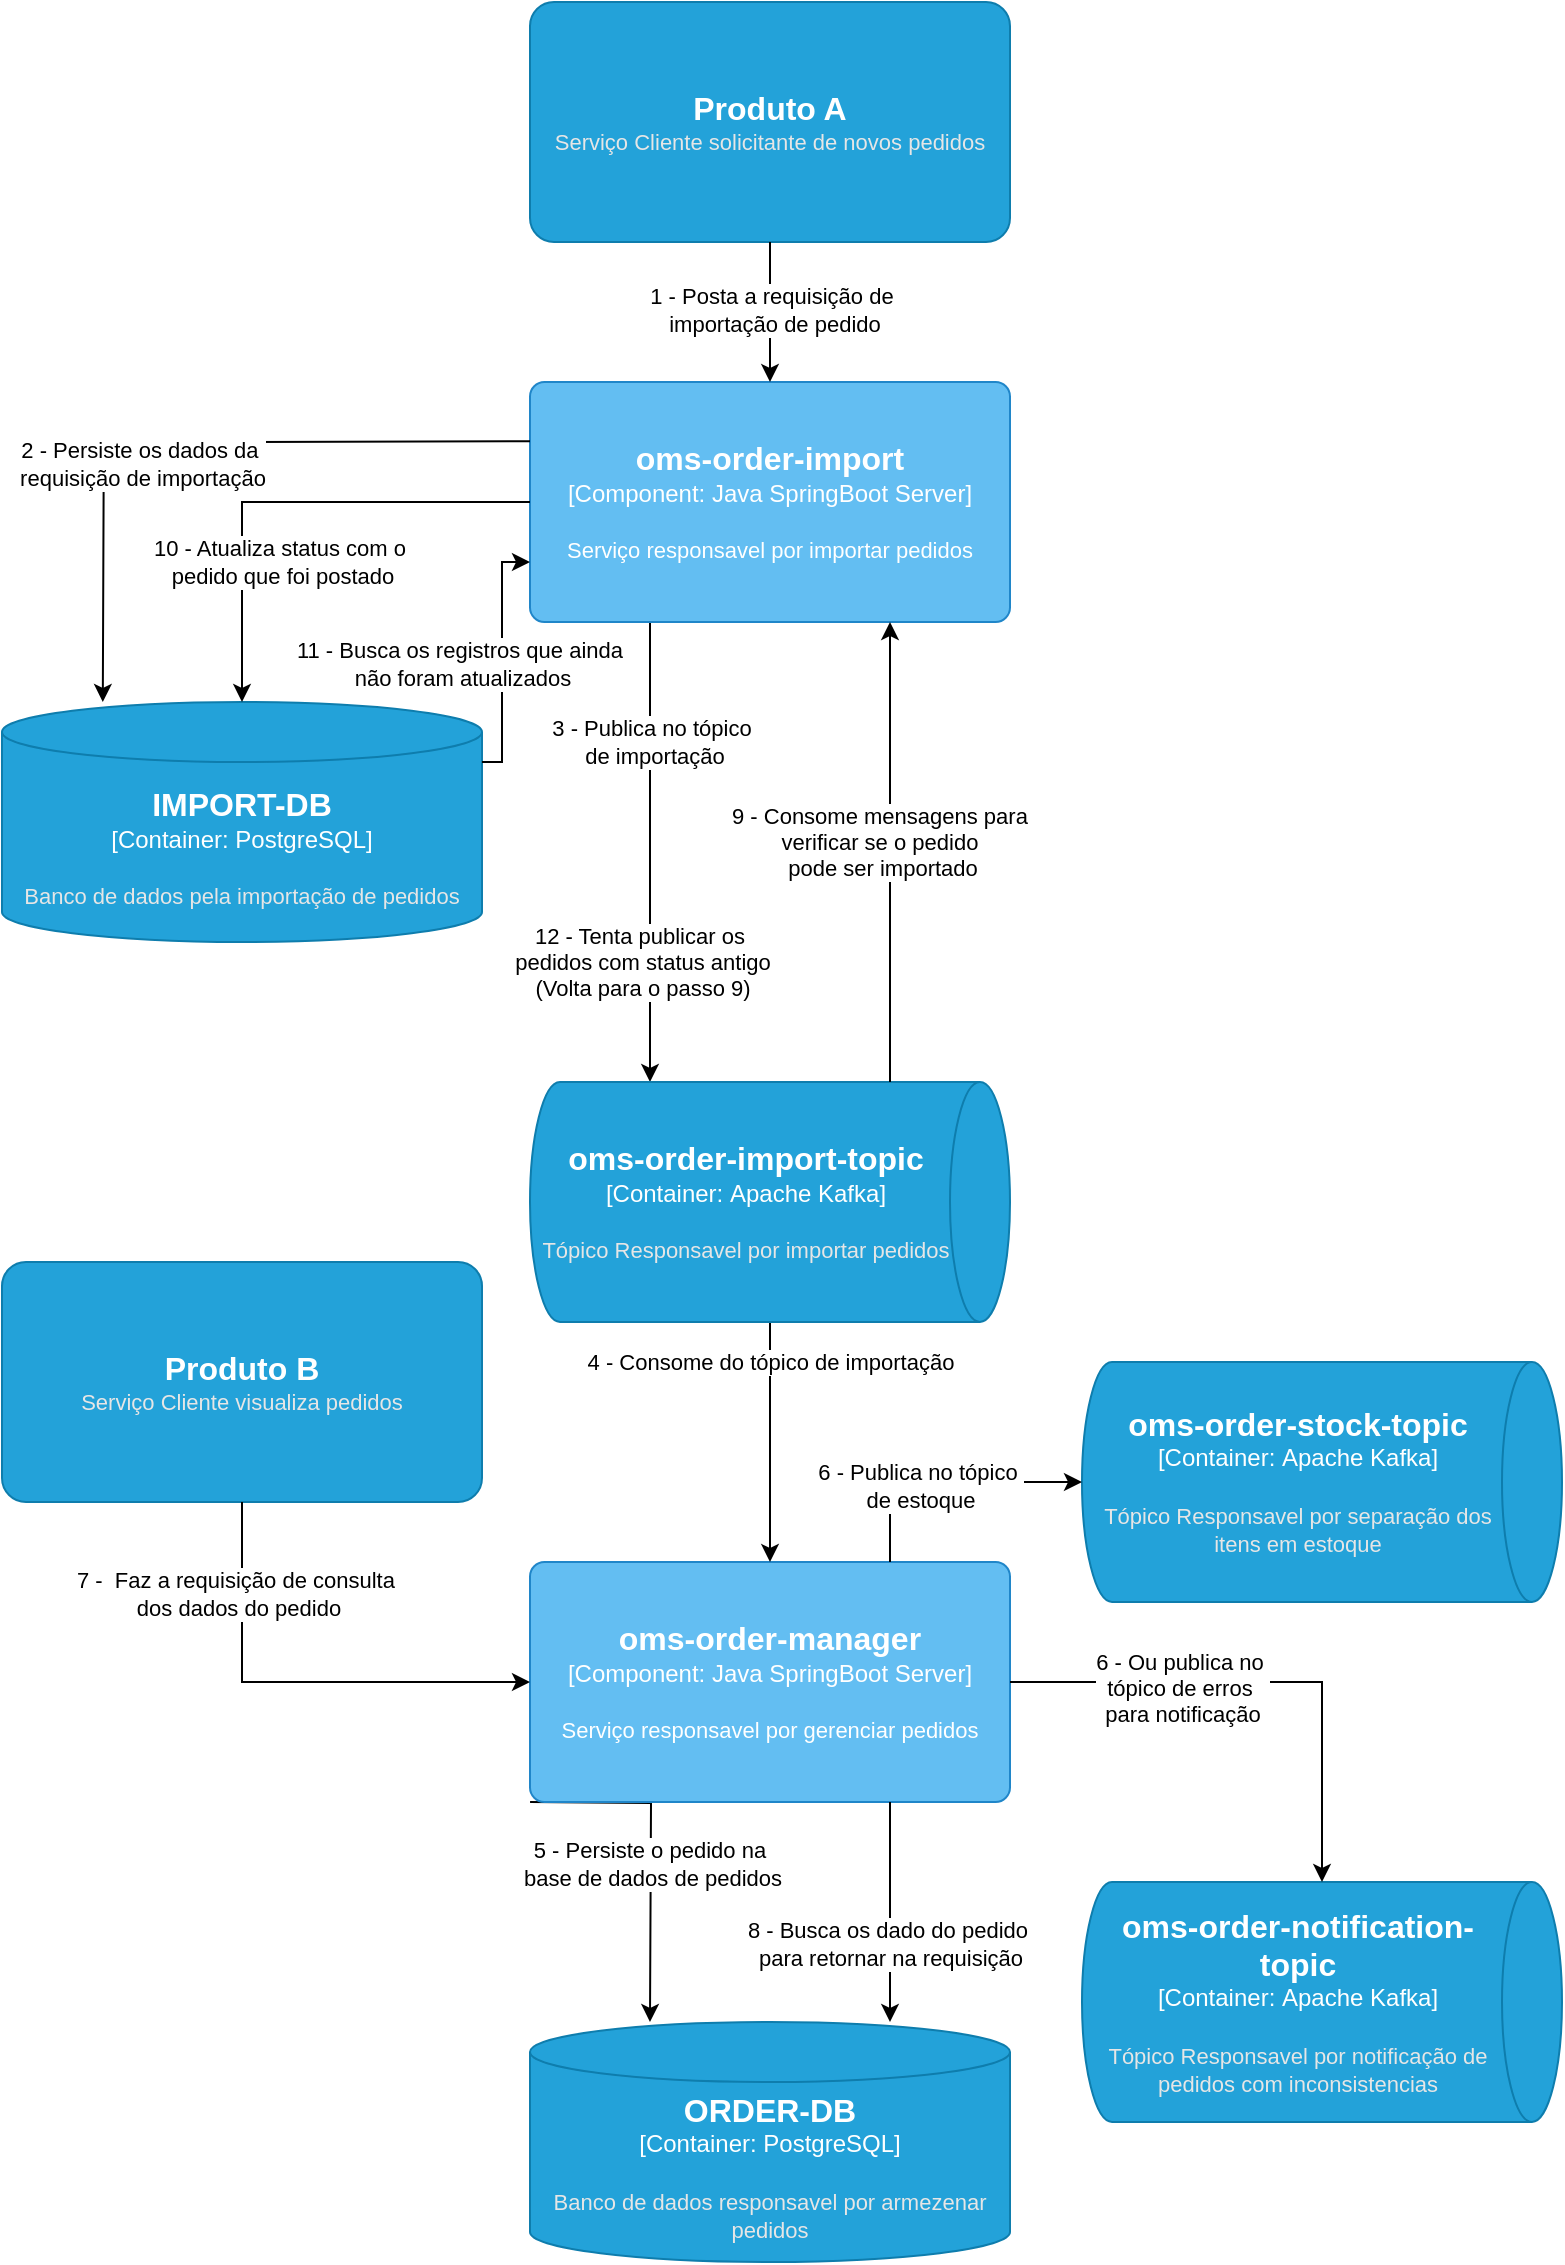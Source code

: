 <mxfile version="24.7.6" pages="2">
  <diagram name="Página-1" id="1grck6ijDfoAxYHCusXf">
    <mxGraphModel dx="1803" dy="671" grid="1" gridSize="10" guides="1" tooltips="1" connect="1" arrows="1" fold="1" page="1" pageScale="1" pageWidth="827" pageHeight="1169" math="0" shadow="0">
      <root>
        <mxCell id="0" />
        <mxCell id="1" parent="0" />
        <object placeholders="1" c4Name="ORDER-DB" c4Type="Container" c4Technology="PostgreSQL" c4Description="Banco de dados responsavel por armezenar pedidos" label="&lt;font style=&quot;font-size: 16px&quot;&gt;&lt;b&gt;%c4Name%&lt;/b&gt;&lt;/font&gt;&lt;div&gt;[%c4Type%:&amp;nbsp;%c4Technology%]&lt;/div&gt;&lt;br&gt;&lt;div&gt;&lt;font style=&quot;font-size: 11px&quot;&gt;&lt;font color=&quot;#E6E6E6&quot;&gt;%c4Description%&lt;/font&gt;&lt;/div&gt;" id="cOmQvIeT2H0gW6V8O6US-1">
          <mxCell style="shape=cylinder3;size=15;whiteSpace=wrap;html=1;boundedLbl=1;rounded=0;labelBackgroundColor=none;fillColor=#23A2D9;fontSize=12;fontColor=#ffffff;align=center;strokeColor=#0E7DAD;metaEdit=1;points=[[0.5,0,0],[1,0.25,0],[1,0.5,0],[1,0.75,0],[0.5,1,0],[0,0.75,0],[0,0.5,0],[0,0.25,0]];resizable=0;" vertex="1" parent="1">
            <mxGeometry x="294" y="1020" width="240" height="120" as="geometry" />
          </mxCell>
        </object>
        <mxCell id="9ZfU52Dvtme1KzHAtwD_-4" style="edgeStyle=orthogonalEdgeStyle;rounded=0;orthogonalLoop=1;jettySize=auto;html=1;exitX=0.25;exitY=1;exitDx=0;exitDy=0;exitPerimeter=0;entryX=0;entryY=0.75;entryDx=0;entryDy=0;entryPerimeter=0;" edge="1" parent="1" source="cOmQvIeT2H0gW6V8O6US-2" target="cOmQvIeT2H0gW6V8O6US-7">
          <mxGeometry relative="1" as="geometry" />
        </mxCell>
        <mxCell id="9ZfU52Dvtme1KzHAtwD_-13" value="3 - Publica no tópico&amp;nbsp;&lt;div&gt;de importação&lt;/div&gt;" style="edgeLabel;html=1;align=center;verticalAlign=middle;resizable=0;points=[];" vertex="1" connectable="0" parent="9ZfU52Dvtme1KzHAtwD_-4">
          <mxGeometry x="-0.162" y="2" relative="1" as="geometry">
            <mxPoint y="-37" as="offset" />
          </mxGeometry>
        </mxCell>
        <mxCell id="9ZfU52Dvtme1KzHAtwD_-28" value="12 - Tenta publicar os&amp;nbsp;&lt;div&gt;pedidos com status antigo&lt;/div&gt;&lt;div&gt;(Volta para o passo 9)&lt;/div&gt;" style="edgeLabel;html=1;align=center;verticalAlign=middle;resizable=0;points=[];" vertex="1" connectable="0" parent="9ZfU52Dvtme1KzHAtwD_-4">
          <mxGeometry x="0.418" y="-1" relative="1" as="geometry">
            <mxPoint x="-3" y="7" as="offset" />
          </mxGeometry>
        </mxCell>
        <object placeholders="1" c4Name="oms-order-import" c4Type="Component" c4Technology="Java SpringBoot Server" c4Description="Serviço responsavel por importar pedidos" label="&lt;font style=&quot;font-size: 16px&quot;&gt;&lt;b&gt;%c4Name%&lt;/b&gt;&lt;/font&gt;&lt;div&gt;[%c4Type%: %c4Technology%]&lt;/div&gt;&lt;br&gt;&lt;div&gt;&lt;font style=&quot;font-size: 11px&quot;&gt;%c4Description%&lt;/font&gt;&lt;/div&gt;" id="cOmQvIeT2H0gW6V8O6US-2">
          <mxCell style="rounded=1;whiteSpace=wrap;html=1;labelBackgroundColor=none;fillColor=#63BEF2;fontColor=#ffffff;align=center;arcSize=6;strokeColor=#2086C9;metaEdit=1;resizable=0;points=[[0.25,0,0],[0.5,0,0],[0.75,0,0],[1,0.25,0],[1,0.5,0],[1,0.75,0],[0.75,1,0],[0.5,1,0],[0.25,1,0],[0,0.75,0],[0,0.5,0],[0,0.25,0]];" vertex="1" parent="1">
            <mxGeometry x="294" y="200" width="240" height="120" as="geometry" />
          </mxCell>
        </object>
        <object placeholders="1" c4Name="Produto A" c4Description="Serviço Cliente solicitante de novos pedidos" label="&lt;font style=&quot;font-size: 16px&quot;&gt;&lt;b&gt;%c4Name%&lt;/b&gt;&lt;/font&gt;&lt;br&gt;&lt;div&gt;&lt;font style=&quot;font-size: 11px&quot;&gt;&lt;font color=&quot;#E6E6E6&quot;&gt;%c4Description%&lt;/font&gt;&lt;/div&gt;" id="cOmQvIeT2H0gW6V8O6US-4">
          <mxCell style="rounded=1;whiteSpace=wrap;html=1;fontSize=11;labelBackgroundColor=none;fillColor=#23A2D9;fontColor=#ffffff;align=center;arcSize=10;strokeColor=#0E7DAD;metaEdit=1;resizable=0;points=[[0.25,0,0],[0.5,0,0],[0.75,0,0],[1,0.25,0],[1,0.5,0],[1,0.75,0],[0.75,1,0],[0.5,1,0],[0.25,1,0],[0,0.75,0],[0,0.5,0],[0,0.25,0]];" vertex="1" parent="1">
            <mxGeometry x="294" y="10" width="240" height="120" as="geometry" />
          </mxCell>
        </object>
        <object placeholders="1" c4Name="Produto B" c4Description="Serviço Cliente visualiza pedidos" label="&lt;font style=&quot;font-size: 16px&quot;&gt;&lt;b&gt;%c4Name%&lt;/b&gt;&lt;/font&gt;&lt;br&gt;&lt;div&gt;&lt;font style=&quot;font-size: 11px&quot;&gt;&lt;font color=&quot;#E6E6E6&quot;&gt;%c4Description%&lt;/font&gt;&lt;/div&gt;" id="cOmQvIeT2H0gW6V8O6US-5">
          <mxCell style="rounded=1;whiteSpace=wrap;html=1;fontSize=11;labelBackgroundColor=none;fillColor=#23A2D9;fontColor=#ffffff;align=center;arcSize=10;strokeColor=#0E7DAD;metaEdit=1;resizable=0;points=[[0.25,0,0],[0.5,0,0],[0.75,0,0],[1,0.25,0],[1,0.5,0],[1,0.75,0],[0.75,1,0],[0.5,1,0],[0.25,1,0],[0,0.75,0],[0,0.5,0],[0,0.25,0]];" vertex="1" parent="1">
            <mxGeometry x="30" y="640" width="240" height="120" as="geometry" />
          </mxCell>
        </object>
        <mxCell id="9ZfU52Dvtme1KzHAtwD_-6" style="edgeStyle=orthogonalEdgeStyle;rounded=0;orthogonalLoop=1;jettySize=auto;html=1;exitX=0.25;exitY=1;exitDx=0;exitDy=0;exitPerimeter=0;" edge="1" parent="1">
          <mxGeometry relative="1" as="geometry">
            <mxPoint x="294.04" y="910" as="sourcePoint" />
            <mxPoint x="353.997" y="1020" as="targetPoint" />
          </mxGeometry>
        </mxCell>
        <mxCell id="9ZfU52Dvtme1KzHAtwD_-15" value="5 - Persiste o pedido na&amp;nbsp;&lt;div&gt;base de dados de pedidos&lt;/div&gt;" style="edgeLabel;html=1;align=center;verticalAlign=middle;resizable=0;points=[];" vertex="1" connectable="0" parent="9ZfU52Dvtme1KzHAtwD_-6">
          <mxGeometry x="-0.149" relative="1" as="geometry">
            <mxPoint y="18" as="offset" />
          </mxGeometry>
        </mxCell>
        <object placeholders="1" c4Name="oms-order-manager" c4Type="Component" c4Technology="Java SpringBoot Server" c4Description="Serviço responsavel por gerenciar pedidos" label="&lt;font style=&quot;font-size: 16px&quot;&gt;&lt;b&gt;%c4Name%&lt;/b&gt;&lt;/font&gt;&lt;div&gt;[%c4Type%: %c4Technology%]&lt;/div&gt;&lt;br&gt;&lt;div&gt;&lt;font style=&quot;font-size: 11px&quot;&gt;%c4Description%&lt;/font&gt;&lt;/div&gt;" id="cOmQvIeT2H0gW6V8O6US-6">
          <mxCell style="rounded=1;whiteSpace=wrap;html=1;labelBackgroundColor=none;fillColor=#63BEF2;fontColor=#ffffff;align=center;arcSize=6;strokeColor=#2086C9;metaEdit=1;resizable=0;points=[[0.25,0,0],[0.5,0,0],[0.75,0,0],[1,0.25,0],[1,0.5,0],[1,0.75,0],[0.75,1,0],[0.5,1,0],[0.25,1,0],[0,0.75,0],[0,0.5,0],[0,0.25,0]];" vertex="1" parent="1">
            <mxGeometry x="294" y="790" width="240" height="120" as="geometry" />
          </mxCell>
        </object>
        <mxCell id="9ZfU52Dvtme1KzHAtwD_-5" style="edgeStyle=orthogonalEdgeStyle;rounded=0;orthogonalLoop=1;jettySize=auto;html=1;exitX=1;exitY=0.5;exitDx=0;exitDy=0;exitPerimeter=0;" edge="1" parent="1" source="cOmQvIeT2H0gW6V8O6US-7" target="cOmQvIeT2H0gW6V8O6US-6">
          <mxGeometry relative="1" as="geometry" />
        </mxCell>
        <mxCell id="9ZfU52Dvtme1KzHAtwD_-14" value="4 - Consome do tópico de importação" style="edgeLabel;html=1;align=center;verticalAlign=middle;resizable=0;points=[];" vertex="1" connectable="0" parent="9ZfU52Dvtme1KzHAtwD_-5">
          <mxGeometry x="-0.075" y="-1" relative="1" as="geometry">
            <mxPoint x="1" y="-36" as="offset" />
          </mxGeometry>
        </mxCell>
        <object placeholders="1" c4Name="oms-order-import-topic" c4Type="Container" c4Technology="Apache Kafka" c4Description="Tópico Responsavel por importar pedidos" label="&lt;font style=&quot;font-size: 16px&quot;&gt;&lt;b&gt;%c4Name%&lt;/b&gt;&lt;/font&gt;&lt;div&gt;[%c4Type%:&amp;nbsp;%c4Technology%]&lt;/div&gt;&lt;br&gt;&lt;div&gt;&lt;font style=&quot;font-size: 11px&quot;&gt;&lt;font color=&quot;#E6E6E6&quot;&gt;%c4Description%&lt;/font&gt;&lt;/div&gt;" id="cOmQvIeT2H0gW6V8O6US-7">
          <mxCell style="shape=cylinder3;size=15;direction=south;whiteSpace=wrap;html=1;boundedLbl=1;rounded=0;labelBackgroundColor=none;fillColor=#23A2D9;fontSize=12;fontColor=#ffffff;align=center;strokeColor=#0E7DAD;metaEdit=1;points=[[0.5,0,0],[1,0.25,0],[1,0.5,0],[1,0.75,0],[0.5,1,0],[0,0.75,0],[0,0.5,0],[0,0.25,0]];resizable=0;" vertex="1" parent="1">
            <mxGeometry x="294" y="550" width="240" height="120" as="geometry" />
          </mxCell>
        </object>
        <object placeholders="1" c4Name="IMPORT-DB" c4Type="Container" c4Technology="PostgreSQL" c4Description="Banco de dados pela importação de pedidos" label="&lt;font style=&quot;font-size: 16px&quot;&gt;&lt;b&gt;%c4Name%&lt;/b&gt;&lt;/font&gt;&lt;div&gt;[%c4Type%:&amp;nbsp;%c4Technology%]&lt;/div&gt;&lt;br&gt;&lt;div&gt;&lt;font style=&quot;font-size: 11px&quot;&gt;&lt;font color=&quot;#E6E6E6&quot;&gt;%c4Description%&lt;/font&gt;&lt;/div&gt;" id="cOmQvIeT2H0gW6V8O6US-10">
          <mxCell style="shape=cylinder3;size=15;whiteSpace=wrap;html=1;boundedLbl=1;rounded=0;labelBackgroundColor=none;fillColor=#23A2D9;fontSize=12;fontColor=#ffffff;align=center;strokeColor=#0E7DAD;metaEdit=1;points=[[0.5,0,0],[1,0.25,0],[1,0.5,0],[1,0.75,0],[0.5,1,0],[0,0.75,0],[0,0.5,0],[0,0.25,0]];resizable=0;" vertex="1" parent="1">
            <mxGeometry x="30" y="360" width="240" height="120" as="geometry" />
          </mxCell>
        </object>
        <mxCell id="9ZfU52Dvtme1KzHAtwD_-1" style="edgeStyle=orthogonalEdgeStyle;rounded=0;orthogonalLoop=1;jettySize=auto;html=1;exitX=0.5;exitY=1;exitDx=0;exitDy=0;exitPerimeter=0;entryX=0.5;entryY=0;entryDx=0;entryDy=0;entryPerimeter=0;" edge="1" parent="1" source="cOmQvIeT2H0gW6V8O6US-4" target="cOmQvIeT2H0gW6V8O6US-2">
          <mxGeometry relative="1" as="geometry" />
        </mxCell>
        <mxCell id="9ZfU52Dvtme1KzHAtwD_-10" value="1 - Posta a requisição de&amp;nbsp;&lt;div&gt;importação de pedido&lt;/div&gt;" style="edgeLabel;html=1;align=center;verticalAlign=middle;resizable=0;points=[];" vertex="1" connectable="0" parent="9ZfU52Dvtme1KzHAtwD_-1">
          <mxGeometry x="-0.031" y="2" relative="1" as="geometry">
            <mxPoint as="offset" />
          </mxGeometry>
        </mxCell>
        <mxCell id="9ZfU52Dvtme1KzHAtwD_-17" style="edgeStyle=orthogonalEdgeStyle;rounded=0;orthogonalLoop=1;jettySize=auto;html=1;exitX=0.75;exitY=1;exitDx=0;exitDy=0;exitPerimeter=0;" edge="1" parent="1" source="cOmQvIeT2H0gW6V8O6US-6">
          <mxGeometry relative="1" as="geometry">
            <mxPoint x="474" y="1020" as="targetPoint" />
          </mxGeometry>
        </mxCell>
        <mxCell id="9ZfU52Dvtme1KzHAtwD_-21" value="8 - Busca os dado do pedido&amp;nbsp;&lt;div&gt;para retornar na requisição&lt;/div&gt;" style="edgeLabel;html=1;align=center;verticalAlign=middle;resizable=0;points=[];" vertex="1" connectable="0" parent="9ZfU52Dvtme1KzHAtwD_-17">
          <mxGeometry x="0.089" y="-1" relative="1" as="geometry">
            <mxPoint y="11" as="offset" />
          </mxGeometry>
        </mxCell>
        <mxCell id="9ZfU52Dvtme1KzHAtwD_-22" style="edgeStyle=orthogonalEdgeStyle;rounded=0;orthogonalLoop=1;jettySize=auto;html=1;exitX=0;exitY=0.25;exitDx=0;exitDy=0;exitPerimeter=0;entryX=0.75;entryY=1;entryDx=0;entryDy=0;entryPerimeter=0;" edge="1" parent="1" source="cOmQvIeT2H0gW6V8O6US-7" target="cOmQvIeT2H0gW6V8O6US-2">
          <mxGeometry relative="1" as="geometry" />
        </mxCell>
        <mxCell id="9ZfU52Dvtme1KzHAtwD_-23" value="9 - Consome mensagens para&amp;nbsp;&lt;div&gt;verificar se o pedido&amp;nbsp;&lt;/div&gt;&lt;div&gt;pode ser importado&lt;/div&gt;" style="edgeLabel;html=1;align=center;verticalAlign=middle;resizable=0;points=[];" vertex="1" connectable="0" parent="9ZfU52Dvtme1KzHAtwD_-22">
          <mxGeometry x="-0.273" y="-2" relative="1" as="geometry">
            <mxPoint x="-6" y="-37" as="offset" />
          </mxGeometry>
        </mxCell>
        <object placeholders="1" c4Name="oms-order-stock-topic" c4Type="Container" c4Technology="Apache Kafka" c4Description="Tópico Responsavel por separação dos itens em estoque" label="&lt;font style=&quot;font-size: 16px&quot;&gt;&lt;b&gt;%c4Name%&lt;/b&gt;&lt;/font&gt;&lt;div&gt;[%c4Type%:&amp;nbsp;%c4Technology%]&lt;/div&gt;&lt;br&gt;&lt;div&gt;&lt;font style=&quot;font-size: 11px&quot;&gt;&lt;font color=&quot;#E6E6E6&quot;&gt;%c4Description%&lt;/font&gt;&lt;/div&gt;" id="9ZfU52Dvtme1KzHAtwD_-29">
          <mxCell style="shape=cylinder3;size=15;direction=south;whiteSpace=wrap;html=1;boundedLbl=1;rounded=0;labelBackgroundColor=none;fillColor=#23A2D9;fontSize=12;fontColor=#ffffff;align=center;strokeColor=#0E7DAD;metaEdit=1;points=[[0.5,0,0],[1,0.25,0],[1,0.5,0],[1,0.75,0],[0.5,1,0],[0,0.75,0],[0,0.5,0],[0,0.25,0]];resizable=0;" vertex="1" parent="1">
            <mxGeometry x="570" y="690" width="240" height="120" as="geometry" />
          </mxCell>
        </object>
        <mxCell id="9ZfU52Dvtme1KzHAtwD_-30" style="edgeStyle=orthogonalEdgeStyle;rounded=0;orthogonalLoop=1;jettySize=auto;html=1;exitX=0.75;exitY=0;exitDx=0;exitDy=0;exitPerimeter=0;entryX=0.5;entryY=1;entryDx=0;entryDy=0;entryPerimeter=0;" edge="1" parent="1" source="cOmQvIeT2H0gW6V8O6US-6" target="9ZfU52Dvtme1KzHAtwD_-29">
          <mxGeometry relative="1" as="geometry">
            <Array as="points">
              <mxPoint x="474" y="750" />
            </Array>
          </mxGeometry>
        </mxCell>
        <mxCell id="9ZfU52Dvtme1KzHAtwD_-31" value="6 - Publica no tópico&amp;nbsp;&lt;div&gt;de estoque&lt;/div&gt;" style="edgeLabel;html=1;align=center;verticalAlign=middle;resizable=0;points=[];" vertex="1" connectable="0" parent="9ZfU52Dvtme1KzHAtwD_-30">
          <mxGeometry x="-0.201" y="-2" relative="1" as="geometry">
            <mxPoint as="offset" />
          </mxGeometry>
        </mxCell>
        <object placeholders="1" c4Name="oms-order-notification-topic" c4Type="Container" c4Technology="Apache Kafka" c4Description="Tópico Responsavel por notificação de pedidos com inconsistencias" label="&lt;font style=&quot;font-size: 16px&quot;&gt;&lt;b&gt;%c4Name%&lt;/b&gt;&lt;/font&gt;&lt;div&gt;[%c4Type%:&amp;nbsp;%c4Technology%]&lt;/div&gt;&lt;br&gt;&lt;div&gt;&lt;font style=&quot;font-size: 11px&quot;&gt;&lt;font color=&quot;#E6E6E6&quot;&gt;%c4Description%&lt;/font&gt;&lt;/div&gt;" id="9ZfU52Dvtme1KzHAtwD_-32">
          <mxCell style="shape=cylinder3;size=15;direction=south;whiteSpace=wrap;html=1;boundedLbl=1;rounded=0;labelBackgroundColor=none;fillColor=#23A2D9;fontSize=12;fontColor=#ffffff;align=center;strokeColor=#0E7DAD;metaEdit=1;points=[[0.5,0,0],[1,0.25,0],[1,0.5,0],[1,0.75,0],[0.5,1,0],[0,0.75,0],[0,0.5,0],[0,0.25,0]];resizable=0;" vertex="1" parent="1">
            <mxGeometry x="570" y="950" width="240" height="120" as="geometry" />
          </mxCell>
        </object>
        <mxCell id="9ZfU52Dvtme1KzHAtwD_-33" style="edgeStyle=orthogonalEdgeStyle;rounded=0;orthogonalLoop=1;jettySize=auto;html=1;exitX=1;exitY=0.5;exitDx=0;exitDy=0;exitPerimeter=0;entryX=0;entryY=0.5;entryDx=0;entryDy=0;entryPerimeter=0;" edge="1" parent="1" source="cOmQvIeT2H0gW6V8O6US-6" target="9ZfU52Dvtme1KzHAtwD_-32">
          <mxGeometry relative="1" as="geometry" />
        </mxCell>
        <mxCell id="9ZfU52Dvtme1KzHAtwD_-34" value="6 - Ou publica no&amp;nbsp;&lt;div&gt;tópico de erros&amp;nbsp;&lt;/div&gt;&lt;div&gt;para notificação&lt;/div&gt;" style="edgeLabel;html=1;align=center;verticalAlign=middle;resizable=0;points=[];" vertex="1" connectable="0" parent="9ZfU52Dvtme1KzHAtwD_-33">
          <mxGeometry x="-0.569" y="-3" relative="1" as="geometry">
            <mxPoint x="31" as="offset" />
          </mxGeometry>
        </mxCell>
        <mxCell id="9ZfU52Dvtme1KzHAtwD_-35" style="edgeStyle=orthogonalEdgeStyle;rounded=0;orthogonalLoop=1;jettySize=auto;html=1;exitX=0;exitY=0.25;exitDx=0;exitDy=0;exitPerimeter=0;entryX=0.21;entryY=0.003;entryDx=0;entryDy=0;entryPerimeter=0;" edge="1" parent="1">
          <mxGeometry relative="1" as="geometry">
            <mxPoint x="294" y="229.64" as="sourcePoint" />
            <mxPoint x="80.4" y="360.0" as="targetPoint" />
          </mxGeometry>
        </mxCell>
        <mxCell id="9ZfU52Dvtme1KzHAtwD_-37" value="2 - Persiste os dados da&amp;nbsp;&lt;div&gt;requisição de importação&lt;/div&gt;" style="edgeLabel;html=1;align=center;verticalAlign=middle;resizable=0;points=[];" vertex="1" connectable="0" parent="9ZfU52Dvtme1KzHAtwD_-35">
          <mxGeometry x="0.518" y="1" relative="1" as="geometry">
            <mxPoint x="18" y="-37" as="offset" />
          </mxGeometry>
        </mxCell>
        <mxCell id="9ZfU52Dvtme1KzHAtwD_-38" style="edgeStyle=orthogonalEdgeStyle;rounded=0;orthogonalLoop=1;jettySize=auto;html=1;exitX=0;exitY=0.5;exitDx=0;exitDy=0;exitPerimeter=0;" edge="1" parent="1" source="cOmQvIeT2H0gW6V8O6US-2" target="cOmQvIeT2H0gW6V8O6US-10">
          <mxGeometry relative="1" as="geometry" />
        </mxCell>
        <mxCell id="9ZfU52Dvtme1KzHAtwD_-39" value="10 - Atualiza status com o&amp;nbsp;&lt;div&gt;pedido que foi postado&lt;/div&gt;" style="edgeLabel;html=1;align=center;verticalAlign=middle;resizable=0;points=[];" vertex="1" connectable="0" parent="9ZfU52Dvtme1KzHAtwD_-38">
          <mxGeometry x="0.081" relative="1" as="geometry">
            <mxPoint x="8" y="30" as="offset" />
          </mxGeometry>
        </mxCell>
        <mxCell id="9ZfU52Dvtme1KzHAtwD_-41" style="edgeStyle=orthogonalEdgeStyle;rounded=0;orthogonalLoop=1;jettySize=auto;html=1;exitX=1;exitY=0.25;exitDx=0;exitDy=0;exitPerimeter=0;entryX=0;entryY=0.75;entryDx=0;entryDy=0;entryPerimeter=0;" edge="1" parent="1" source="cOmQvIeT2H0gW6V8O6US-10" target="cOmQvIeT2H0gW6V8O6US-2">
          <mxGeometry relative="1" as="geometry">
            <Array as="points">
              <mxPoint x="280" y="390" />
              <mxPoint x="280" y="290" />
            </Array>
          </mxGeometry>
        </mxCell>
        <mxCell id="9ZfU52Dvtme1KzHAtwD_-42" value="11 - Busca os registros que ainda&amp;nbsp;&lt;div&gt;não foram atualizados&lt;/div&gt;" style="edgeLabel;html=1;align=center;verticalAlign=middle;resizable=0;points=[];" vertex="1" connectable="0" parent="9ZfU52Dvtme1KzHAtwD_-41">
          <mxGeometry x="-0.332" relative="1" as="geometry">
            <mxPoint x="-20" y="-18" as="offset" />
          </mxGeometry>
        </mxCell>
        <mxCell id="9ZfU52Dvtme1KzHAtwD_-43" style="edgeStyle=orthogonalEdgeStyle;rounded=0;orthogonalLoop=1;jettySize=auto;html=1;exitX=0.5;exitY=1;exitDx=0;exitDy=0;exitPerimeter=0;entryX=0;entryY=0.5;entryDx=0;entryDy=0;entryPerimeter=0;" edge="1" parent="1" source="cOmQvIeT2H0gW6V8O6US-5" target="cOmQvIeT2H0gW6V8O6US-6">
          <mxGeometry relative="1" as="geometry" />
        </mxCell>
        <mxCell id="9ZfU52Dvtme1KzHAtwD_-44" value="7 -&amp;nbsp; Faz a requisição de consulta&amp;nbsp;&lt;div&gt;dos dados do pedido&lt;/div&gt;" style="edgeLabel;html=1;align=center;verticalAlign=middle;resizable=0;points=[];" vertex="1" connectable="0" parent="9ZfU52Dvtme1KzHAtwD_-43">
          <mxGeometry x="-0.611" y="-2" relative="1" as="geometry">
            <mxPoint as="offset" />
          </mxGeometry>
        </mxCell>
      </root>
    </mxGraphModel>
  </diagram>
  <diagram id="F4-vfvMdsLW2F488l41P" name="Página-2">
    <mxGraphModel dx="2901" dy="772" grid="1" gridSize="10" guides="1" tooltips="1" connect="1" arrows="1" fold="1" page="1" pageScale="1" pageWidth="827" pageHeight="1169" math="0" shadow="0">
      <root>
        <mxCell id="0" />
        <mxCell id="1" parent="0" />
        <object placeholders="1" c4Name="Produto A" c4Description="Serviço Cliente solicitante de novos pedidos" label="&lt;font style=&quot;font-size: 16px&quot;&gt;&lt;b&gt;%c4Name%&lt;/b&gt;&lt;/font&gt;&lt;br&gt;&lt;div&gt;&lt;font style=&quot;font-size: 11px&quot;&gt;&lt;font color=&quot;#E6E6E6&quot;&gt;%c4Description%&lt;/font&gt;&lt;/div&gt;" id="XElcSJh5g7m9QCwazyjg-1">
          <mxCell style="rounded=1;whiteSpace=wrap;html=1;fontSize=11;labelBackgroundColor=none;fillColor=#23A2D9;fontColor=#ffffff;align=center;arcSize=10;strokeColor=#0E7DAD;metaEdit=1;resizable=0;points=[[0.25,0,0],[0.5,0,0],[0.75,0,0],[1,0.25,0],[1,0.5,0],[1,0.75,0],[0.75,1,0],[0.5,1,0],[0.25,1,0],[0,0.75,0],[0,0.5,0],[0,0.25,0]];" vertex="1" parent="1">
            <mxGeometry x="300" y="20" width="240" height="120" as="geometry" />
          </mxCell>
        </object>
        <object placeholders="1" c4Name="oms-order-import" c4Type="SystemScopeBoundary" c4Application="Java SpringBoot Microservice" label="&lt;font style=&quot;font-size: 16px&quot;&gt;&lt;b&gt;&lt;div style=&quot;text-align: left&quot;&gt;%c4Name%&lt;/div&gt;&lt;/b&gt;&lt;/font&gt;&lt;div style=&quot;text-align: left&quot;&gt;[%c4Application%]&lt;/div&gt;" id="eDlWYlDSNR7GiMMBzLkT-1">
          <mxCell style="rounded=1;fontSize=11;whiteSpace=wrap;html=1;dashed=1;arcSize=20;fillColor=none;strokeColor=#666666;fontColor=#333333;labelBackgroundColor=none;align=left;verticalAlign=bottom;labelBorderColor=none;spacingTop=0;spacing=10;dashPattern=8 4;metaEdit=1;rotatable=0;perimeter=rectanglePerimeter;noLabel=0;labelPadding=0;allowArrows=0;connectable=0;expand=0;recursiveResize=0;editable=1;pointerEvents=0;absoluteArcSize=1;points=[[0.25,0,0],[0.5,0,0],[0.75,0,0],[1,0.25,0],[1,0.5,0],[1,0.75,0],[0.75,1,0],[0.5,1,0],[0.25,1,0],[0,0.75,0],[0,0.5,0],[0,0.25,0]];" vertex="1" parent="1">
            <mxGeometry y="185" width="830" height="615" as="geometry" />
          </mxCell>
        </object>
        <object placeholders="1" c4Name="USER-DB" c4Type="SystemScopeBoundary" c4Application="PostgreSQL" label="&lt;font style=&quot;font-size: 16px&quot;&gt;&lt;b&gt;&lt;div style=&quot;text-align: left&quot;&gt;%c4Name%&lt;/div&gt;&lt;/b&gt;&lt;/font&gt;&lt;div style=&quot;text-align: left&quot;&gt;[%c4Application%]&lt;/div&gt;" id="eDlWYlDSNR7GiMMBzLkT-2">
          <mxCell style="rounded=1;fontSize=11;whiteSpace=wrap;html=1;dashed=1;arcSize=20;fillColor=none;strokeColor=#666666;fontColor=#333333;labelBackgroundColor=none;align=left;verticalAlign=bottom;labelBorderColor=none;spacingTop=0;spacing=10;dashPattern=8 4;metaEdit=1;rotatable=0;perimeter=rectanglePerimeter;noLabel=0;labelPadding=0;allowArrows=0;connectable=0;expand=0;recursiveResize=0;editable=1;pointerEvents=0;absoluteArcSize=1;points=[[0.25,0,0],[0.5,0,0],[0.75,0,0],[1,0.25,0],[1,0.5,0],[1,0.75,0],[0.75,1,0],[0.5,1,0],[0.25,1,0],[0,0.75,0],[0,0.5,0],[0,0.25,0]];" vertex="1" parent="1">
            <mxGeometry x="-500" y="360" width="260" height="195" as="geometry" />
          </mxCell>
        </object>
        <object placeholders="1" c4Name="user" c4Type="Tabela" c4Technology="user" c4Description="Tabela responsavel por armazenar usuários" label="&lt;font style=&quot;font-size: 16px&quot;&gt;&lt;b&gt;%c4Name%&lt;/b&gt;&lt;/font&gt;&lt;div&gt;[%c4Type%: %c4Technology%]&lt;/div&gt;&lt;br&gt;&lt;div&gt;&lt;font style=&quot;font-size: 11px&quot;&gt;%c4Description%&lt;/font&gt;&lt;/div&gt;" id="svgpIiC5B72p_bnIEbmS-2">
          <mxCell style="rounded=1;whiteSpace=wrap;html=1;labelBackgroundColor=none;fillColor=#63BEF2;fontColor=#ffffff;align=center;arcSize=6;strokeColor=#2086C9;metaEdit=1;resizable=0;points=[[0.25,0,0],[0.5,0,0],[0.75,0,0],[1,0.25,0],[1,0.5,0],[1,0.75,0],[0.75,1,0],[0.5,1,0],[0.25,1,0],[0,0.75,0],[0,0.5,0],[0,0.25,0]];" vertex="1" parent="1">
            <mxGeometry x="-490" y="385" width="240" height="120" as="geometry" />
          </mxCell>
        </object>
        <object placeholders="1" c4Name="IMPORT-DB" c4Type="SystemScopeBoundary" c4Application="PostgreSQL" label="&lt;font style=&quot;font-size: 16px&quot;&gt;&lt;b&gt;&lt;div style=&quot;text-align: left&quot;&gt;%c4Name%&lt;/div&gt;&lt;/b&gt;&lt;/font&gt;&lt;div style=&quot;text-align: left&quot;&gt;[%c4Application%]&lt;/div&gt;" id="svgpIiC5B72p_bnIEbmS-3">
          <mxCell style="rounded=1;fontSize=11;whiteSpace=wrap;html=1;dashed=1;arcSize=20;fillColor=none;strokeColor=#666666;fontColor=#333333;labelBackgroundColor=none;align=left;verticalAlign=bottom;labelBorderColor=none;spacingTop=0;spacing=10;dashPattern=8 4;metaEdit=1;rotatable=0;perimeter=rectanglePerimeter;noLabel=0;labelPadding=0;allowArrows=0;connectable=0;expand=0;recursiveResize=0;editable=1;pointerEvents=0;absoluteArcSize=1;points=[[0.25,0,0],[0.5,0,0],[0.75,0,0],[1,0.25,0],[1,0.5,0],[1,0.75,0],[0.75,1,0],[0.5,1,0],[0.25,1,0],[0,0.75,0],[0,0.5,0],[0,0.25,0]];" vertex="1" parent="1">
            <mxGeometry x="1060" y="410" width="260" height="195" as="geometry" />
          </mxCell>
        </object>
        <object placeholders="1" c4Name="order" c4Type="Tabela" c4Technology="order" c4Description="Tabela responsavel por armazenar pedidos que devem ser importados" label="&lt;font style=&quot;font-size: 16px&quot;&gt;&lt;b&gt;%c4Name%&lt;/b&gt;&lt;/font&gt;&lt;div&gt;[%c4Type%: %c4Technology%]&lt;/div&gt;&lt;br&gt;&lt;div&gt;&lt;font style=&quot;font-size: 11px&quot;&gt;%c4Description%&lt;/font&gt;&lt;/div&gt;" id="svgpIiC5B72p_bnIEbmS-4">
          <mxCell style="rounded=1;whiteSpace=wrap;html=1;labelBackgroundColor=none;fillColor=#63BEF2;fontColor=#ffffff;align=center;arcSize=6;strokeColor=#2086C9;metaEdit=1;resizable=0;points=[[0.25,0,0],[0.5,0,0],[0.75,0,0],[1,0.25,0],[1,0.5,0],[1,0.75,0],[0.75,1,0],[0.5,1,0],[0.25,1,0],[0,0.75,0],[0,0.5,0],[0,0.25,0]];" vertex="1" parent="1">
            <mxGeometry x="1070" y="435" width="240" height="120" as="geometry" />
          </mxCell>
        </object>
        <object placeholders="1" c4Name="oms-order-import-topic" c4Type="Tópico" c4Technology="oms-order-import-topic" c4Description="Tópico Responsavel por importar pedidos" label="&lt;font style=&quot;font-size: 16px&quot;&gt;&lt;b&gt;%c4Name%&lt;/b&gt;&lt;/font&gt;&lt;div&gt;[%c4Type%:&amp;nbsp;%c4Technology%]&lt;/div&gt;&lt;br&gt;&lt;div&gt;&lt;font style=&quot;font-size: 11px&quot;&gt;&lt;font color=&quot;#E6E6E6&quot;&gt;%c4Description%&lt;/font&gt;&lt;/div&gt;" id="mYVFyDhgSauV9UmWRtBj-1">
          <mxCell style="shape=cylinder3;size=15;direction=south;whiteSpace=wrap;html=1;boundedLbl=1;rounded=0;labelBackgroundColor=none;fillColor=#23A2D9;fontSize=12;fontColor=#ffffff;align=center;strokeColor=#0E7DAD;metaEdit=1;points=[[0.5,0,0],[1,0.25,0],[1,0.5,0],[1,0.75,0],[0.5,1,0],[0,0.75,0],[0,0.5,0],[0,0.25,0]];resizable=0;" vertex="1" parent="1">
            <mxGeometry x="305" y="880" width="240" height="120" as="geometry" />
          </mxCell>
        </object>
        <object placeholders="1" c4Name="order-import-cluster" c4Type="SystemScopeBoundary" c4Application="Apache Kafka" label="&lt;font style=&quot;font-size: 16px&quot;&gt;&lt;b&gt;&lt;div style=&quot;text-align: left&quot;&gt;%c4Name%&lt;/div&gt;&lt;/b&gt;&lt;/font&gt;&lt;div style=&quot;text-align: left&quot;&gt;[%c4Application%]&lt;/div&gt;" id="mYVFyDhgSauV9UmWRtBj-2">
          <mxCell style="rounded=1;fontSize=11;whiteSpace=wrap;html=1;dashed=1;arcSize=20;fillColor=none;strokeColor=#666666;fontColor=#333333;labelBackgroundColor=none;align=left;verticalAlign=bottom;labelBorderColor=none;spacingTop=0;spacing=10;dashPattern=8 4;metaEdit=1;rotatable=0;perimeter=rectanglePerimeter;noLabel=0;labelPadding=0;allowArrows=0;connectable=0;expand=0;recursiveResize=0;editable=1;pointerEvents=0;absoluteArcSize=1;points=[[0.25,0,0],[0.5,0,0],[0.75,0,0],[1,0.25,0],[1,0.5,0],[1,0.75,0],[0.75,1,0],[0.5,1,0],[0.25,1,0],[0,0.75,0],[0,0.5,0],[0,0.25,0]];" vertex="1" parent="1">
            <mxGeometry x="275" y="860" width="290" height="210" as="geometry" />
          </mxCell>
        </object>
        <mxCell id="mYVFyDhgSauV9UmWRtBj-16" style="edgeStyle=orthogonalEdgeStyle;rounded=0;orthogonalLoop=1;jettySize=auto;html=1;exitX=0.5;exitY=1;exitDx=0;exitDy=0;exitPerimeter=0;" edge="1" parent="1" source="mYVFyDhgSauV9UmWRtBj-5" target="mYVFyDhgSauV9UmWRtBj-6">
          <mxGeometry relative="1" as="geometry" />
        </mxCell>
        <mxCell id="mYVFyDhgSauV9UmWRtBj-17" value="2 - Enviar a requisição para a camada de serviço" style="edgeLabel;html=1;align=center;verticalAlign=middle;resizable=0;points=[];" vertex="1" connectable="0" parent="mYVFyDhgSauV9UmWRtBj-16">
          <mxGeometry x="-0.36" y="-1" relative="1" as="geometry">
            <mxPoint as="offset" />
          </mxGeometry>
        </mxCell>
        <object placeholders="1" c4Name="OrderImportController" c4Type="Controller" c4Description="Controller Responsavel por receber as requisições de importação de pedidos" label="&lt;font style=&quot;font-size: 16px&quot;&gt;&lt;b&gt;%c4Name%&lt;/b&gt;&lt;/font&gt;&lt;div&gt;[%c4Type%]&lt;/div&gt;&lt;br&gt;&lt;div&gt;&lt;font style=&quot;font-size: 11px&quot;&gt;&lt;font color=&quot;#cccccc&quot;&gt;%c4Description%&lt;/font&gt;&lt;/div&gt;" id="mYVFyDhgSauV9UmWRtBj-5">
          <mxCell style="rounded=1;whiteSpace=wrap;html=1;labelBackgroundColor=none;fillColor=#1061B0;fontColor=#ffffff;align=center;arcSize=10;strokeColor=#0D5091;metaEdit=1;resizable=0;points=[[0.25,0,0],[0.5,0,0],[0.75,0,0],[1,0.25,0],[1,0.5,0],[1,0.75,0],[0.75,1,0],[0.5,1,0],[0.25,1,0],[0,0.75,0],[0,0.5,0],[0,0.25,0]];" vertex="1" parent="1">
            <mxGeometry x="300" y="210" width="240" height="120" as="geometry" />
          </mxCell>
        </object>
        <object placeholders="1" c4Name="OrderImportService" c4Type="Service" c4Description="Serviço responsavel por gerenciar a importação de pedidos" label="&lt;font style=&quot;font-size: 16px&quot;&gt;&lt;b&gt;%c4Name%&lt;/b&gt;&lt;/font&gt;&lt;div&gt;[%c4Type%]&lt;/div&gt;&lt;br&gt;&lt;div&gt;&lt;font style=&quot;font-size: 11px&quot;&gt;&lt;font color=&quot;#cccccc&quot;&gt;%c4Description%&lt;/font&gt;&lt;/div&gt;" id="mYVFyDhgSauV9UmWRtBj-6">
          <mxCell style="rounded=1;whiteSpace=wrap;html=1;labelBackgroundColor=none;fillColor=#1061B0;fontColor=#ffffff;align=center;arcSize=10;strokeColor=#0D5091;metaEdit=1;resizable=0;points=[[0.25,0,0],[0.5,0,0],[0.75,0,0],[1,0.25,0],[1,0.5,0],[1,0.75,0],[0.75,1,0],[0.5,1,0],[0.25,1,0],[0,0.75,0],[0,0.5,0],[0,0.25,0]];" vertex="1" parent="1">
            <mxGeometry x="300" y="380" width="240" height="120" as="geometry" />
          </mxCell>
        </object>
        <object placeholders="1" c4Name="UserRepository" c4Type="Repository" c4Description="Repositório responsavel por leitura dos dados da tabela user" label="&lt;font style=&quot;font-size: 16px&quot;&gt;&lt;b&gt;%c4Name%&lt;/b&gt;&lt;/font&gt;&lt;div&gt;[%c4Type%]&lt;/div&gt;&lt;br&gt;&lt;div&gt;&lt;font style=&quot;font-size: 11px&quot;&gt;&lt;font color=&quot;#cccccc&quot;&gt;%c4Description%&lt;/font&gt;&lt;/div&gt;" id="mYVFyDhgSauV9UmWRtBj-7">
          <mxCell style="rounded=1;whiteSpace=wrap;html=1;labelBackgroundColor=none;fillColor=#1061B0;fontColor=#ffffff;align=center;arcSize=10;strokeColor=#0D5091;metaEdit=1;resizable=0;points=[[0.25,0,0],[0.5,0,0],[0.75,0,0],[1,0.25,0],[1,0.5,0],[1,0.75,0],[0.75,1,0],[0.5,1,0],[0.25,1,0],[0,0.75,0],[0,0.5,0],[0,0.25,0]];" vertex="1" parent="1">
            <mxGeometry x="20" y="380" width="240" height="120" as="geometry" />
          </mxCell>
        </object>
        <mxCell id="mYVFyDhgSauV9UmWRtBj-21" style="edgeStyle=orthogonalEdgeStyle;rounded=0;orthogonalLoop=1;jettySize=auto;html=1;exitX=1;exitY=0.5;exitDx=0;exitDy=0;exitPerimeter=0;" edge="1" parent="1" source="mYVFyDhgSauV9UmWRtBj-8" target="svgpIiC5B72p_bnIEbmS-4">
          <mxGeometry relative="1" as="geometry" />
        </mxCell>
        <mxCell id="mYVFyDhgSauV9UmWRtBj-22" value="3 - Persiste o pedido na tabela" style="edgeLabel;html=1;align=center;verticalAlign=middle;resizable=0;points=[];" vertex="1" connectable="0" parent="mYVFyDhgSauV9UmWRtBj-21">
          <mxGeometry x="-0.049" relative="1" as="geometry">
            <mxPoint as="offset" />
          </mxGeometry>
        </mxCell>
        <object placeholders="1" c4Name="UserRepository" c4Type="Repository" c4Description="Repositório responsavel por gerenciar os dados da tabela de importação" label="&lt;font style=&quot;font-size: 16px&quot;&gt;&lt;b&gt;%c4Name%&lt;/b&gt;&lt;/font&gt;&lt;div&gt;[%c4Type%]&lt;/div&gt;&lt;br&gt;&lt;div&gt;&lt;font style=&quot;font-size: 11px&quot;&gt;&lt;font color=&quot;#cccccc&quot;&gt;%c4Description%&lt;/font&gt;&lt;/div&gt;" id="mYVFyDhgSauV9UmWRtBj-8">
          <mxCell style="rounded=1;whiteSpace=wrap;html=1;labelBackgroundColor=none;fillColor=#1061B0;fontColor=#ffffff;align=center;arcSize=10;strokeColor=#0D5091;metaEdit=1;resizable=0;points=[[0.25,0,0],[0.5,0,0],[0.75,0,0],[1,0.25,0],[1,0.5,0],[1,0.75,0],[0.75,1,0],[0.5,1,0],[0.25,1,0],[0,0.75,0],[0,0.5,0],[0,0.25,0]];" vertex="1" parent="1">
            <mxGeometry x="580" y="380" width="240" height="120" as="geometry" />
          </mxCell>
        </object>
        <object placeholders="1" c4Name="OrderImportProducer" c4Type="Producer" c4Description="Produtor responsavel por postar os eventos de importação de pedidos" label="&lt;font style=&quot;font-size: 16px&quot;&gt;&lt;b&gt;%c4Name%&lt;/b&gt;&lt;/font&gt;&lt;div&gt;[%c4Type%]&lt;/div&gt;&lt;br&gt;&lt;div&gt;&lt;font style=&quot;font-size: 11px&quot;&gt;&lt;font color=&quot;#cccccc&quot;&gt;%c4Description%&lt;/font&gt;&lt;/div&gt;" id="mYVFyDhgSauV9UmWRtBj-9">
          <mxCell style="rounded=1;whiteSpace=wrap;html=1;labelBackgroundColor=none;fillColor=#1061B0;fontColor=#ffffff;align=center;arcSize=10;strokeColor=#0D5091;metaEdit=1;resizable=0;points=[[0.25,0,0],[0.5,0,0],[0.75,0,0],[1,0.25,0],[1,0.5,0],[1,0.75,0],[0.75,1,0],[0.5,1,0],[0.25,1,0],[0,0.75,0],[0,0.5,0],[0,0.25,0]];" vertex="1" parent="1">
            <mxGeometry x="570" y="525" width="240" height="120" as="geometry" />
          </mxCell>
        </object>
        <object placeholders="1" c4Name="OrderImportConsumer" c4Type="Consumer" c4Description="Consumidor do tópico de importação de pedidos" label="&lt;font style=&quot;font-size: 16px&quot;&gt;&lt;b&gt;%c4Name%&lt;/b&gt;&lt;/font&gt;&lt;div&gt;[%c4Type%]&lt;/div&gt;&lt;br&gt;&lt;div&gt;&lt;font style=&quot;font-size: 11px&quot;&gt;&lt;font color=&quot;#cccccc&quot;&gt;%c4Description%&lt;/font&gt;&lt;/div&gt;" id="mYVFyDhgSauV9UmWRtBj-10">
          <mxCell style="rounded=1;whiteSpace=wrap;html=1;labelBackgroundColor=none;fillColor=#1061B0;fontColor=#ffffff;align=center;arcSize=10;strokeColor=#0D5091;metaEdit=1;resizable=0;points=[[0.25,0,0],[0.5,0,0],[0.75,0,0],[1,0.25,0],[1,0.5,0],[1,0.75,0],[0.75,1,0],[0.5,1,0],[0.25,1,0],[0,0.75,0],[0,0.5,0],[0,0.25,0]];" vertex="1" parent="1">
            <mxGeometry x="300" y="520" width="240" height="120" as="geometry" />
          </mxCell>
        </object>
        <object placeholders="1" c4Name="OrderImportValidationScheduler" c4Type="Scheduler" c4Description="Agendamento de validação de pedidos importados" label="&lt;font style=&quot;font-size: 16px&quot;&gt;&lt;b&gt;%c4Name%&lt;/b&gt;&lt;/font&gt;&lt;div&gt;[%c4Type%]&lt;/div&gt;&lt;br&gt;&lt;div&gt;&lt;font style=&quot;font-size: 11px&quot;&gt;&lt;font color=&quot;#cccccc&quot;&gt;%c4Description%&lt;/font&gt;&lt;/div&gt;" id="mYVFyDhgSauV9UmWRtBj-11">
          <mxCell style="rounded=1;whiteSpace=wrap;html=1;labelBackgroundColor=none;fillColor=#1061B0;fontColor=#ffffff;align=center;arcSize=10;strokeColor=#0D5091;metaEdit=1;resizable=0;points=[[0.25,0,0],[0.5,0,0],[0.75,0,0],[1,0.25,0],[1,0.5,0],[1,0.75,0],[0.75,1,0],[0.5,1,0],[0.25,1,0],[0,0.75,0],[0,0.5,0],[0,0.25,0]];" vertex="1" parent="1">
            <mxGeometry x="30" y="525" width="240" height="120" as="geometry" />
          </mxCell>
        </object>
        <mxCell id="mYVFyDhgSauV9UmWRtBj-12" style="edgeStyle=orthogonalEdgeStyle;rounded=0;orthogonalLoop=1;jettySize=auto;html=1;exitX=0.5;exitY=1;exitDx=0;exitDy=0;exitPerimeter=0;entryX=0.5;entryY=0;entryDx=0;entryDy=0;entryPerimeter=0;" edge="1" parent="1" source="XElcSJh5g7m9QCwazyjg-1" target="mYVFyDhgSauV9UmWRtBj-5">
          <mxGeometry relative="1" as="geometry" />
        </mxCell>
        <mxCell id="mYVFyDhgSauV9UmWRtBj-13" value="1 - Posta o pedido para importação" style="edgeLabel;html=1;align=center;verticalAlign=middle;resizable=0;points=[];" vertex="1" connectable="0" parent="mYVFyDhgSauV9UmWRtBj-12">
          <mxGeometry x="-0.4" relative="1" as="geometry">
            <mxPoint as="offset" />
          </mxGeometry>
        </mxCell>
        <mxCell id="mYVFyDhgSauV9UmWRtBj-14" style="edgeStyle=orthogonalEdgeStyle;rounded=0;orthogonalLoop=1;jettySize=auto;html=1;exitX=0;exitY=0.5;exitDx=0;exitDy=0;exitPerimeter=0;entryX=1;entryY=0.5;entryDx=0;entryDy=0;entryPerimeter=0;" edge="1" parent="1" source="mYVFyDhgSauV9UmWRtBj-7" target="svgpIiC5B72p_bnIEbmS-2">
          <mxGeometry relative="1" as="geometry" />
        </mxCell>
        <mxCell id="mYVFyDhgSauV9UmWRtBj-15" value="2 - Validação se o usuário&amp;nbsp;&lt;div&gt;tem permissão para operação&lt;/div&gt;" style="edgeLabel;html=1;align=center;verticalAlign=middle;resizable=0;points=[];" vertex="1" connectable="0" parent="mYVFyDhgSauV9UmWRtBj-14">
          <mxGeometry x="-0.019" y="2" relative="1" as="geometry">
            <mxPoint as="offset" />
          </mxGeometry>
        </mxCell>
        <mxCell id="mYVFyDhgSauV9UmWRtBj-18" style="edgeStyle=orthogonalEdgeStyle;rounded=0;orthogonalLoop=1;jettySize=auto;html=1;exitX=0;exitY=0.5;exitDx=0;exitDy=0;exitPerimeter=0;entryX=1;entryY=0.5;entryDx=0;entryDy=0;entryPerimeter=0;" edge="1" parent="1" source="mYVFyDhgSauV9UmWRtBj-6" target="mYVFyDhgSauV9UmWRtBj-7">
          <mxGeometry relative="1" as="geometry" />
        </mxCell>
        <mxCell id="mYVFyDhgSauV9UmWRtBj-19" style="edgeStyle=orthogonalEdgeStyle;rounded=0;orthogonalLoop=1;jettySize=auto;html=1;exitX=1;exitY=0.5;exitDx=0;exitDy=0;exitPerimeter=0;entryX=0;entryY=0.5;entryDx=0;entryDy=0;entryPerimeter=0;" edge="1" parent="1" source="mYVFyDhgSauV9UmWRtBj-6" target="mYVFyDhgSauV9UmWRtBj-8">
          <mxGeometry relative="1" as="geometry" />
        </mxCell>
      </root>
    </mxGraphModel>
  </diagram>
</mxfile>
